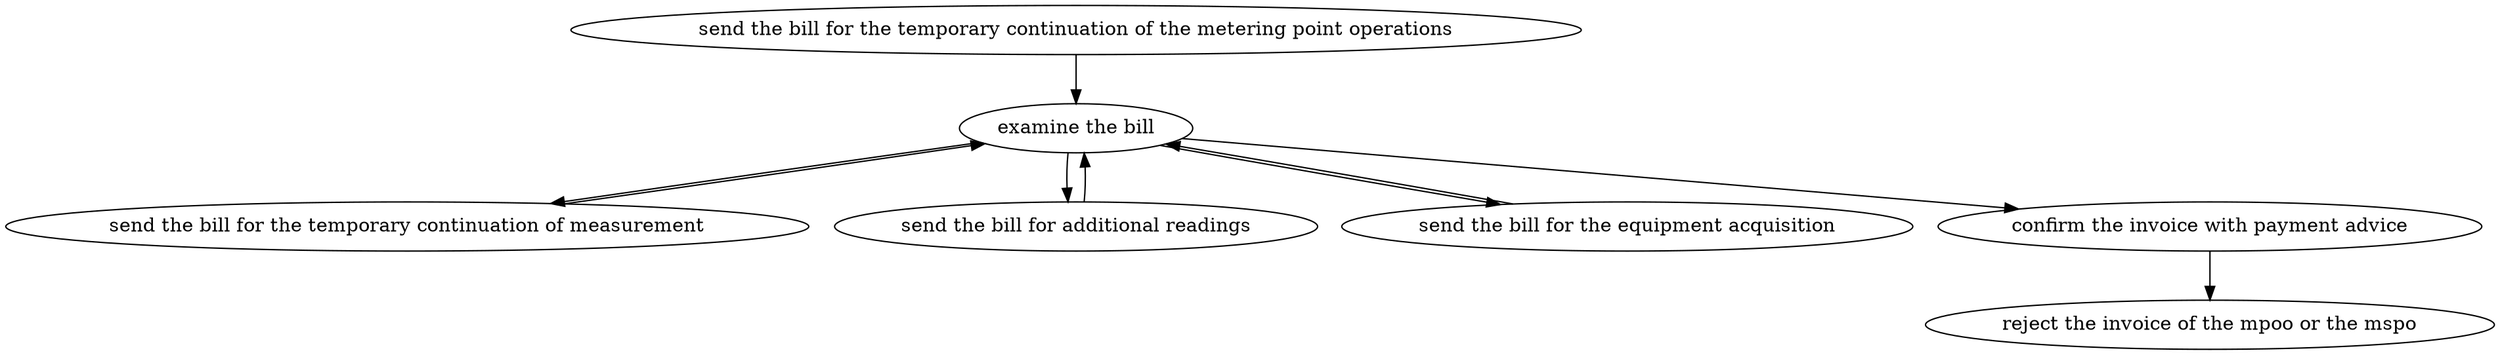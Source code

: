 strict digraph "doc-10.14" {
	graph [name="doc-10.14"];
	"send the bill for the temporary continuation of the metering point operations"	[attrs="{'type': 'Activity', 'label': 'send the bill for the temporary continuation of the metering point operations'}"];
	"examine the bill"	[attrs="{'type': 'Activity', 'label': 'examine the bill'}"];
	"send the bill for the temporary continuation of the metering point operations" -> "examine the bill"	[attrs="{'type': 'flow', 'label': 'flow'}"];
	"send the bill for the temporary continuation of measurement"	[attrs="{'type': 'Activity', 'label': 'send the bill for the temporary continuation of measurement'}"];
	"examine the bill" -> "send the bill for the temporary continuation of measurement"	[attrs="{'type': 'flow', 'label': 'flow'}"];
	"send the bill for additional readings"	[attrs="{'type': 'Activity', 'label': 'send the bill for additional readings'}"];
	"examine the bill" -> "send the bill for additional readings"	[attrs="{'type': 'flow', 'label': 'flow'}"];
	"send the bill for the equipment acquisition"	[attrs="{'type': 'Activity', 'label': 'send the bill for the equipment acquisition'}"];
	"examine the bill" -> "send the bill for the equipment acquisition"	[attrs="{'type': 'flow', 'label': 'flow'}"];
	"confirm the invoice with payment advice"	[attrs="{'type': 'Activity', 'label': 'confirm the invoice with payment advice'}"];
	"examine the bill" -> "confirm the invoice with payment advice"	[attrs="{'type': 'flow', 'label': 'flow'}"];
	"send the bill for the temporary continuation of measurement" -> "examine the bill"	[attrs="{'type': 'flow', 'label': 'flow'}"];
	"send the bill for additional readings" -> "examine the bill"	[attrs="{'type': 'flow', 'label': 'flow'}"];
	"send the bill for the equipment acquisition" -> "examine the bill"	[attrs="{'type': 'flow', 'label': 'flow'}"];
	"reject the invoice of the mpoo or the mspo"	[attrs="{'type': 'Activity', 'label': 'reject the invoice of the mpoo or the mspo'}"];
	"confirm the invoice with payment advice" -> "reject the invoice of the mpoo or the mspo"	[attrs="{'type': 'flow', 'label': 'flow'}"];
}
